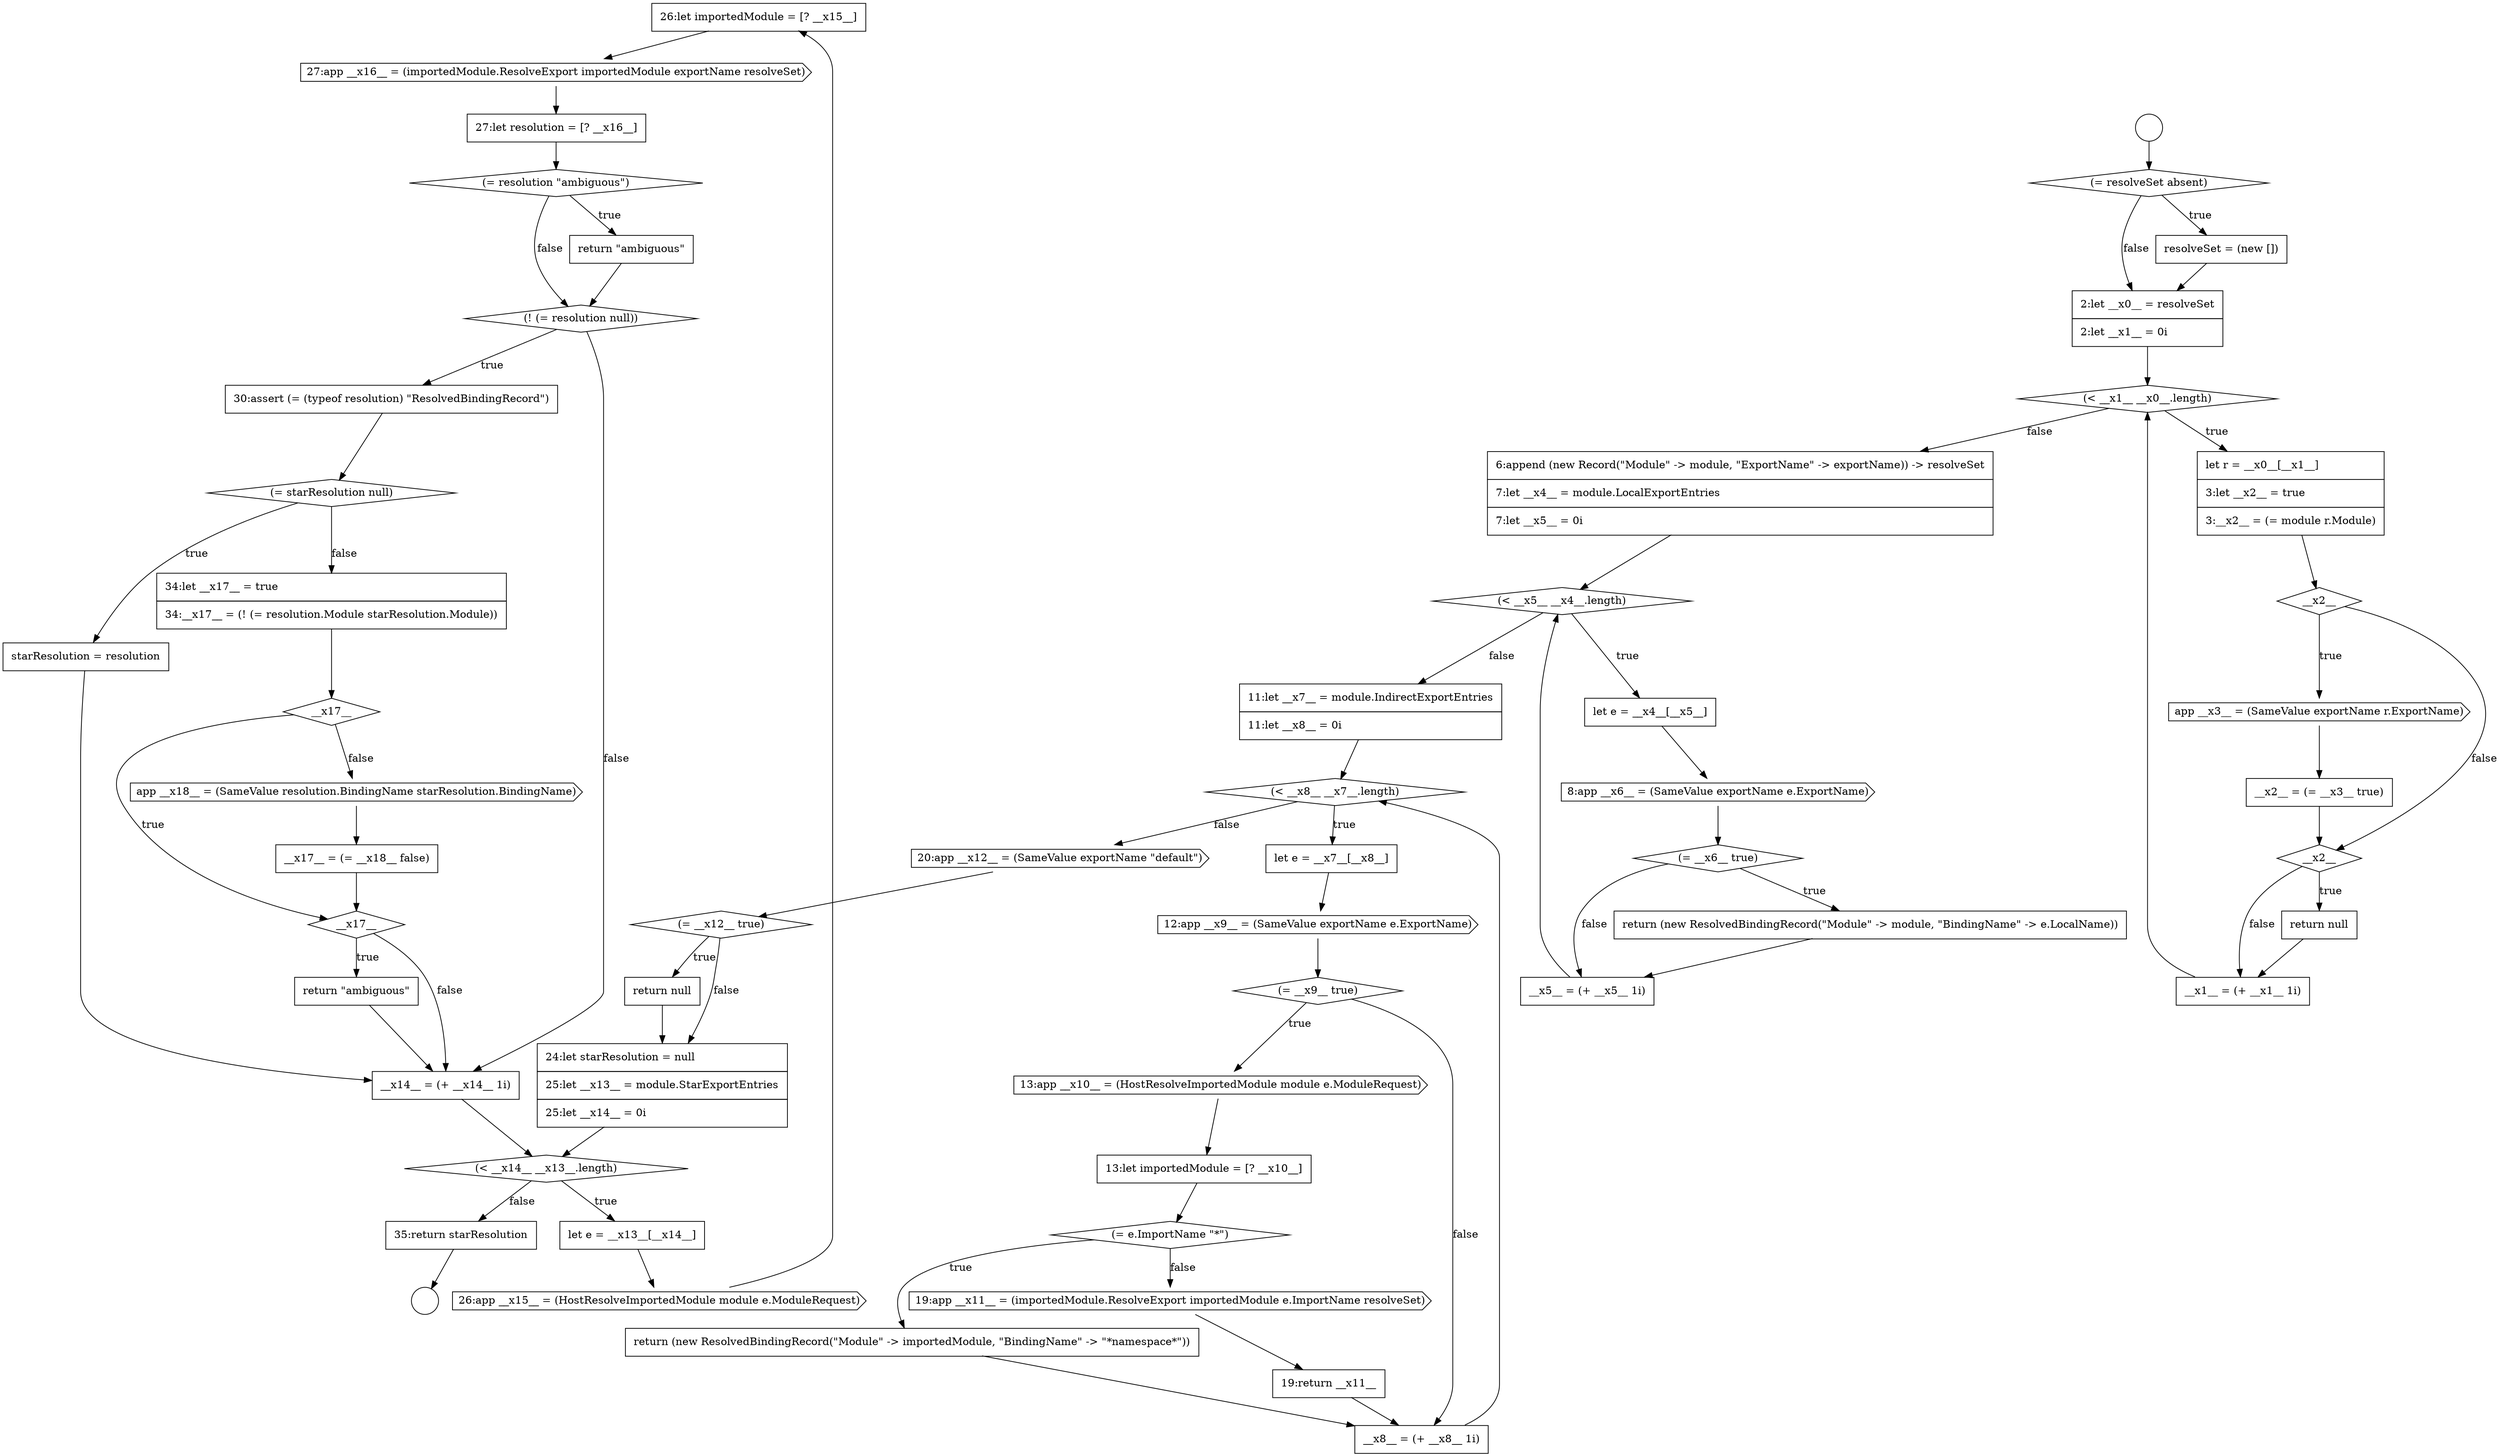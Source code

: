 digraph {
  node11339 [shape=none, margin=0, label=<<font color="black">
    <table border="0" cellborder="1" cellspacing="0" cellpadding="10">
      <tr><td align="left">26:let importedModule = [? __x15__]</td></tr>
    </table>
  </font>> color="black" fillcolor="white" style=filled]
  node11304 [shape=none, margin=0, label=<<font color="black">
    <table border="0" cellborder="1" cellspacing="0" cellpadding="10">
      <tr><td align="left">2:let __x0__ = resolveSet</td></tr>
      <tr><td align="left">2:let __x1__ = 0i</td></tr>
    </table>
  </font>> color="black" fillcolor="white" style=filled]
  node11328 [shape=none, margin=0, label=<<font color="black">
    <table border="0" cellborder="1" cellspacing="0" cellpadding="10">
      <tr><td align="left">return (new ResolvedBindingRecord(&quot;Module&quot; -&gt; importedModule, &quot;BindingName&quot; -&gt; &quot;*namespace*&quot;))</td></tr>
    </table>
  </font>> color="black" fillcolor="white" style=filled]
  node11301 [shape=circle label=" " color="black" fillcolor="white" style=filled]
  node11316 [shape=cds, label=<<font color="black">8:app __x6__ = (SameValue exportName e.ExportName)</font>> color="black" fillcolor="white" style=filled]
  node11341 [shape=none, margin=0, label=<<font color="black">
    <table border="0" cellborder="1" cellspacing="0" cellpadding="10">
      <tr><td align="left">27:let resolution = [? __x16__]</td></tr>
    </table>
  </font>> color="black" fillcolor="white" style=filled]
  node11326 [shape=none, margin=0, label=<<font color="black">
    <table border="0" cellborder="1" cellspacing="0" cellpadding="10">
      <tr><td align="left">13:let importedModule = [? __x10__]</td></tr>
    </table>
  </font>> color="black" fillcolor="white" style=filled]
  node11313 [shape=none, margin=0, label=<<font color="black">
    <table border="0" cellborder="1" cellspacing="0" cellpadding="10">
      <tr><td align="left">6:append (new Record(&quot;Module&quot; -&gt; module, &quot;ExportName&quot; -&gt; exportName)) -&gt; resolveSet</td></tr>
      <tr><td align="left">7:let __x4__ = module.LocalExportEntries</td></tr>
      <tr><td align="left">7:let __x5__ = 0i</td></tr>
    </table>
  </font>> color="black" fillcolor="white" style=filled]
  node11318 [shape=none, margin=0, label=<<font color="black">
    <table border="0" cellborder="1" cellspacing="0" cellpadding="10">
      <tr><td align="left">return (new ResolvedBindingRecord(&quot;Module&quot; -&gt; module, &quot;BindingName&quot; -&gt; e.LocalName))</td></tr>
    </table>
  </font>> color="black" fillcolor="white" style=filled]
  node11350 [shape=cds, label=<<font color="black">app __x18__ = (SameValue resolution.BindingName starResolution.BindingName)</font>> color="black" fillcolor="white" style=filled]
  node11353 [shape=none, margin=0, label=<<font color="black">
    <table border="0" cellborder="1" cellspacing="0" cellpadding="10">
      <tr><td align="left">return &quot;ambiguous&quot;</td></tr>
    </table>
  </font>> color="black" fillcolor="white" style=filled]
  node11308 [shape=cds, label=<<font color="black">app __x3__ = (SameValue exportName r.ExportName)</font>> color="black" fillcolor="white" style=filled]
  node11352 [shape=diamond, label=<<font color="black">__x17__</font>> color="black" fillcolor="white" style=filled]
  node11303 [shape=none, margin=0, label=<<font color="black">
    <table border="0" cellborder="1" cellspacing="0" cellpadding="10">
      <tr><td align="left">resolveSet = (new [])</td></tr>
    </table>
  </font>> color="black" fillcolor="white" style=filled]
  node11320 [shape=none, margin=0, label=<<font color="black">
    <table border="0" cellborder="1" cellspacing="0" cellpadding="10">
      <tr><td align="left">11:let __x7__ = module.IndirectExportEntries</td></tr>
      <tr><td align="left">11:let __x8__ = 0i</td></tr>
    </table>
  </font>> color="black" fillcolor="white" style=filled]
  node11335 [shape=none, margin=0, label=<<font color="black">
    <table border="0" cellborder="1" cellspacing="0" cellpadding="10">
      <tr><td align="left">24:let starResolution = null</td></tr>
      <tr><td align="left">25:let __x13__ = module.StarExportEntries</td></tr>
      <tr><td align="left">25:let __x14__ = 0i</td></tr>
    </table>
  </font>> color="black" fillcolor="white" style=filled]
  node11340 [shape=cds, label=<<font color="black">27:app __x16__ = (importedModule.ResolveExport importedModule exportName resolveSet)</font>> color="black" fillcolor="white" style=filled]
  node11331 [shape=none, margin=0, label=<<font color="black">
    <table border="0" cellborder="1" cellspacing="0" cellpadding="10">
      <tr><td align="left">__x8__ = (+ __x8__ 1i)</td></tr>
    </table>
  </font>> color="black" fillcolor="white" style=filled]
  node11321 [shape=diamond, label=<<font color="black">(&lt; __x8__ __x7__.length)</font>> color="black" fillcolor="white" style=filled]
  node11314 [shape=diamond, label=<<font color="black">(&lt; __x5__ __x4__.length)</font>> color="black" fillcolor="white" style=filled]
  node11344 [shape=diamond, label=<<font color="black">(! (= resolution null))</font>> color="black" fillcolor="white" style=filled]
  node11312 [shape=none, margin=0, label=<<font color="black">
    <table border="0" cellborder="1" cellspacing="0" cellpadding="10">
      <tr><td align="left">__x1__ = (+ __x1__ 1i)</td></tr>
    </table>
  </font>> color="black" fillcolor="white" style=filled]
  node11325 [shape=cds, label=<<font color="black">13:app __x10__ = (HostResolveImportedModule module e.ModuleRequest)</font>> color="black" fillcolor="white" style=filled]
  node11346 [shape=diamond, label=<<font color="black">(= starResolution null)</font>> color="black" fillcolor="white" style=filled]
  node11307 [shape=diamond, label=<<font color="black">__x2__</font>> color="black" fillcolor="white" style=filled]
  node11324 [shape=diamond, label=<<font color="black">(= __x9__ true)</font>> color="black" fillcolor="white" style=filled]
  node11336 [shape=diamond, label=<<font color="black">(&lt; __x14__ __x13__.length)</font>> color="black" fillcolor="white" style=filled]
  node11300 [shape=circle label=" " color="black" fillcolor="white" style=filled]
  node11315 [shape=none, margin=0, label=<<font color="black">
    <table border="0" cellborder="1" cellspacing="0" cellpadding="10">
      <tr><td align="left">let e = __x4__[__x5__]</td></tr>
    </table>
  </font>> color="black" fillcolor="white" style=filled]
  node11347 [shape=none, margin=0, label=<<font color="black">
    <table border="0" cellborder="1" cellspacing="0" cellpadding="10">
      <tr><td align="left">starResolution = resolution</td></tr>
    </table>
  </font>> color="black" fillcolor="white" style=filled]
  node11311 [shape=none, margin=0, label=<<font color="black">
    <table border="0" cellborder="1" cellspacing="0" cellpadding="10">
      <tr><td align="left">return null</td></tr>
    </table>
  </font>> color="black" fillcolor="white" style=filled]
  node11332 [shape=cds, label=<<font color="black">20:app __x12__ = (SameValue exportName &quot;default&quot;)</font>> color="black" fillcolor="white" style=filled]
  node11343 [shape=none, margin=0, label=<<font color="black">
    <table border="0" cellborder="1" cellspacing="0" cellpadding="10">
      <tr><td align="left">return &quot;ambiguous&quot;</td></tr>
    </table>
  </font>> color="black" fillcolor="white" style=filled]
  node11323 [shape=cds, label=<<font color="black">12:app __x9__ = (SameValue exportName e.ExportName)</font>> color="black" fillcolor="white" style=filled]
  node11333 [shape=diamond, label=<<font color="black">(= __x12__ true)</font>> color="black" fillcolor="white" style=filled]
  node11355 [shape=none, margin=0, label=<<font color="black">
    <table border="0" cellborder="1" cellspacing="0" cellpadding="10">
      <tr><td align="left">35:return starResolution</td></tr>
    </table>
  </font>> color="black" fillcolor="white" style=filled]
  node11338 [shape=cds, label=<<font color="black">26:app __x15__ = (HostResolveImportedModule module e.ModuleRequest)</font>> color="black" fillcolor="white" style=filled]
  node11306 [shape=none, margin=0, label=<<font color="black">
    <table border="0" cellborder="1" cellspacing="0" cellpadding="10">
      <tr><td align="left">let r = __x0__[__x1__]</td></tr>
      <tr><td align="left">3:let __x2__ = true</td></tr>
      <tr><td align="left">3:__x2__ = (= module r.Module)</td></tr>
    </table>
  </font>> color="black" fillcolor="white" style=filled]
  node11310 [shape=diamond, label=<<font color="black">__x2__</font>> color="black" fillcolor="white" style=filled]
  node11348 [shape=none, margin=0, label=<<font color="black">
    <table border="0" cellborder="1" cellspacing="0" cellpadding="10">
      <tr><td align="left">34:let __x17__ = true</td></tr>
      <tr><td align="left">34:__x17__ = (! (= resolution.Module starResolution.Module))</td></tr>
    </table>
  </font>> color="black" fillcolor="white" style=filled]
  node11342 [shape=diamond, label=<<font color="black">(= resolution &quot;ambiguous&quot;)</font>> color="black" fillcolor="white" style=filled]
  node11329 [shape=cds, label=<<font color="black">19:app __x11__ = (importedModule.ResolveExport importedModule e.ImportName resolveSet)</font>> color="black" fillcolor="white" style=filled]
  node11327 [shape=diamond, label=<<font color="black">(= e.ImportName &quot;*&quot;)</font>> color="black" fillcolor="white" style=filled]
  node11354 [shape=none, margin=0, label=<<font color="black">
    <table border="0" cellborder="1" cellspacing="0" cellpadding="10">
      <tr><td align="left">__x14__ = (+ __x14__ 1i)</td></tr>
    </table>
  </font>> color="black" fillcolor="white" style=filled]
  node11334 [shape=none, margin=0, label=<<font color="black">
    <table border="0" cellborder="1" cellspacing="0" cellpadding="10">
      <tr><td align="left">return null</td></tr>
    </table>
  </font>> color="black" fillcolor="white" style=filled]
  node11351 [shape=none, margin=0, label=<<font color="black">
    <table border="0" cellborder="1" cellspacing="0" cellpadding="10">
      <tr><td align="left">__x17__ = (= __x18__ false)</td></tr>
    </table>
  </font>> color="black" fillcolor="white" style=filled]
  node11349 [shape=diamond, label=<<font color="black">__x17__</font>> color="black" fillcolor="white" style=filled]
  node11302 [shape=diamond, label=<<font color="black">(= resolveSet absent)</font>> color="black" fillcolor="white" style=filled]
  node11337 [shape=none, margin=0, label=<<font color="black">
    <table border="0" cellborder="1" cellspacing="0" cellpadding="10">
      <tr><td align="left">let e = __x13__[__x14__]</td></tr>
    </table>
  </font>> color="black" fillcolor="white" style=filled]
  node11319 [shape=none, margin=0, label=<<font color="black">
    <table border="0" cellborder="1" cellspacing="0" cellpadding="10">
      <tr><td align="left">__x5__ = (+ __x5__ 1i)</td></tr>
    </table>
  </font>> color="black" fillcolor="white" style=filled]
  node11317 [shape=diamond, label=<<font color="black">(= __x6__ true)</font>> color="black" fillcolor="white" style=filled]
  node11305 [shape=diamond, label=<<font color="black">(&lt; __x1__ __x0__.length)</font>> color="black" fillcolor="white" style=filled]
  node11322 [shape=none, margin=0, label=<<font color="black">
    <table border="0" cellborder="1" cellspacing="0" cellpadding="10">
      <tr><td align="left">let e = __x7__[__x8__]</td></tr>
    </table>
  </font>> color="black" fillcolor="white" style=filled]
  node11309 [shape=none, margin=0, label=<<font color="black">
    <table border="0" cellborder="1" cellspacing="0" cellpadding="10">
      <tr><td align="left">__x2__ = (= __x3__ true)</td></tr>
    </table>
  </font>> color="black" fillcolor="white" style=filled]
  node11330 [shape=none, margin=0, label=<<font color="black">
    <table border="0" cellborder="1" cellspacing="0" cellpadding="10">
      <tr><td align="left">19:return __x11__</td></tr>
    </table>
  </font>> color="black" fillcolor="white" style=filled]
  node11345 [shape=none, margin=0, label=<<font color="black">
    <table border="0" cellborder="1" cellspacing="0" cellpadding="10">
      <tr><td align="left">30:assert (= (typeof resolution) &quot;ResolvedBindingRecord&quot;)</td></tr>
    </table>
  </font>> color="black" fillcolor="white" style=filled]
  node11331 -> node11321 [ color="black"]
  node11355 -> node11301 [ color="black"]
  node11345 -> node11346 [ color="black"]
  node11351 -> node11352 [ color="black"]
  node11313 -> node11314 [ color="black"]
  node11337 -> node11338 [ color="black"]
  node11338 -> node11339 [ color="black"]
  node11339 -> node11340 [ color="black"]
  node11300 -> node11302 [ color="black"]
  node11336 -> node11337 [label=<<font color="black">true</font>> color="black"]
  node11336 -> node11355 [label=<<font color="black">false</font>> color="black"]
  node11335 -> node11336 [ color="black"]
  node11332 -> node11333 [ color="black"]
  node11308 -> node11309 [ color="black"]
  node11307 -> node11308 [label=<<font color="black">true</font>> color="black"]
  node11307 -> node11310 [label=<<font color="black">false</font>> color="black"]
  node11304 -> node11305 [ color="black"]
  node11315 -> node11316 [ color="black"]
  node11319 -> node11314 [ color="black"]
  node11314 -> node11315 [label=<<font color="black">true</font>> color="black"]
  node11314 -> node11320 [label=<<font color="black">false</font>> color="black"]
  node11325 -> node11326 [ color="black"]
  node11311 -> node11312 [ color="black"]
  node11310 -> node11311 [label=<<font color="black">true</font>> color="black"]
  node11310 -> node11312 [label=<<font color="black">false</font>> color="black"]
  node11316 -> node11317 [ color="black"]
  node11348 -> node11349 [ color="black"]
  node11328 -> node11331 [ color="black"]
  node11344 -> node11345 [label=<<font color="black">true</font>> color="black"]
  node11344 -> node11354 [label=<<font color="black">false</font>> color="black"]
  node11342 -> node11343 [label=<<font color="black">true</font>> color="black"]
  node11342 -> node11344 [label=<<font color="black">false</font>> color="black"]
  node11324 -> node11325 [label=<<font color="black">true</font>> color="black"]
  node11324 -> node11331 [label=<<font color="black">false</font>> color="black"]
  node11340 -> node11341 [ color="black"]
  node11349 -> node11352 [label=<<font color="black">true</font>> color="black"]
  node11349 -> node11350 [label=<<font color="black">false</font>> color="black"]
  node11350 -> node11351 [ color="black"]
  node11322 -> node11323 [ color="black"]
  node11330 -> node11331 [ color="black"]
  node11321 -> node11322 [label=<<font color="black">true</font>> color="black"]
  node11321 -> node11332 [label=<<font color="black">false</font>> color="black"]
  node11309 -> node11310 [ color="black"]
  node11320 -> node11321 [ color="black"]
  node11329 -> node11330 [ color="black"]
  node11341 -> node11342 [ color="black"]
  node11334 -> node11335 [ color="black"]
  node11323 -> node11324 [ color="black"]
  node11306 -> node11307 [ color="black"]
  node11343 -> node11344 [ color="black"]
  node11302 -> node11303 [label=<<font color="black">true</font>> color="black"]
  node11302 -> node11304 [label=<<font color="black">false</font>> color="black"]
  node11346 -> node11347 [label=<<font color="black">true</font>> color="black"]
  node11346 -> node11348 [label=<<font color="black">false</font>> color="black"]
  node11326 -> node11327 [ color="black"]
  node11303 -> node11304 [ color="black"]
  node11347 -> node11354 [ color="black"]
  node11305 -> node11306 [label=<<font color="black">true</font>> color="black"]
  node11305 -> node11313 [label=<<font color="black">false</font>> color="black"]
  node11317 -> node11318 [label=<<font color="black">true</font>> color="black"]
  node11317 -> node11319 [label=<<font color="black">false</font>> color="black"]
  node11352 -> node11353 [label=<<font color="black">true</font>> color="black"]
  node11352 -> node11354 [label=<<font color="black">false</font>> color="black"]
  node11333 -> node11334 [label=<<font color="black">true</font>> color="black"]
  node11333 -> node11335 [label=<<font color="black">false</font>> color="black"]
  node11318 -> node11319 [ color="black"]
  node11312 -> node11305 [ color="black"]
  node11327 -> node11328 [label=<<font color="black">true</font>> color="black"]
  node11327 -> node11329 [label=<<font color="black">false</font>> color="black"]
  node11353 -> node11354 [ color="black"]
  node11354 -> node11336 [ color="black"]
}
